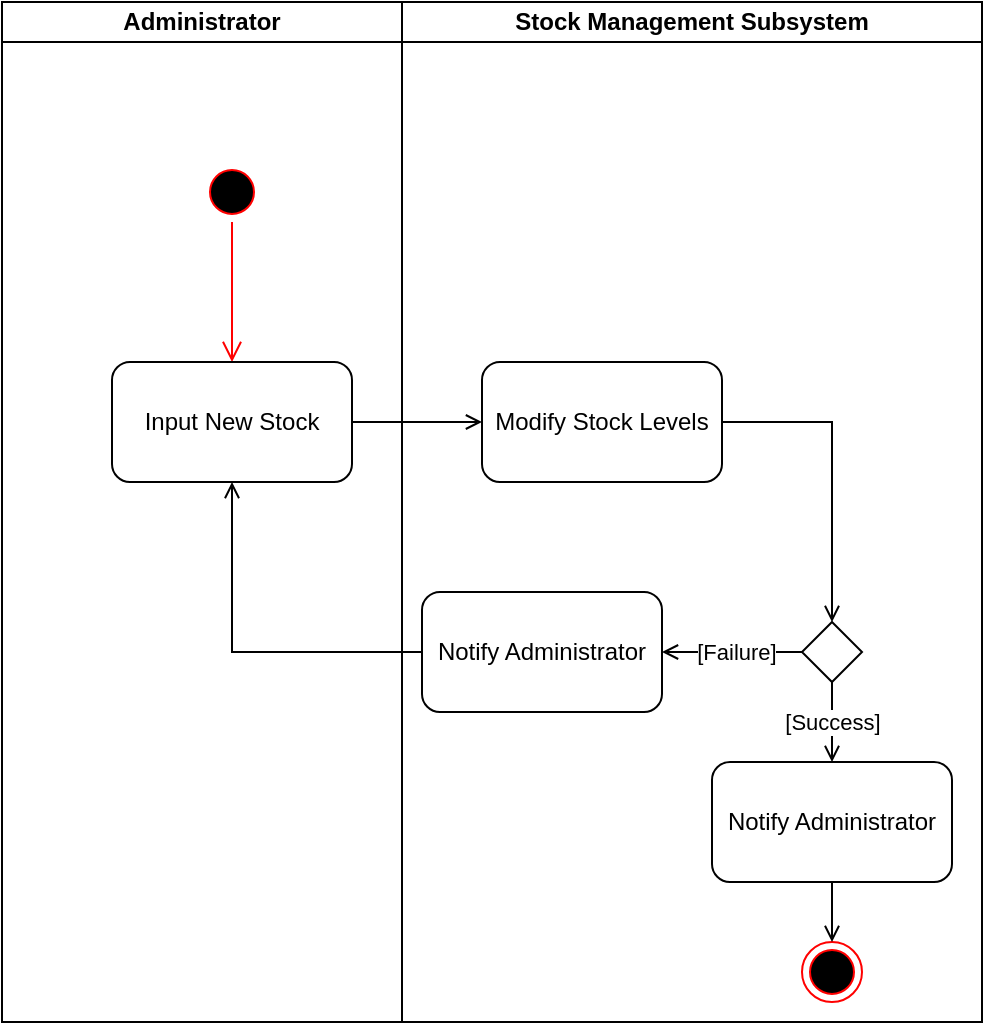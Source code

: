 <mxfile version="20.8.16" type="device"><diagram name="Page-1" id="3s2KbFHFVt4WxZwbzTmU"><mxGraphModel dx="1028" dy="645" grid="1" gridSize="10" guides="1" tooltips="1" connect="1" arrows="1" fold="1" page="1" pageScale="1" pageWidth="850" pageHeight="1100" math="0" shadow="0"><root><mxCell id="0"/><mxCell id="1" parent="0"/><mxCell id="L7yyNqcXtSyqt_1SbRYZ-1" value="Administrator" style="swimlane;startSize=20;whiteSpace=wrap;html=1;" parent="1" vertex="1"><mxGeometry x="270" y="140" width="200" height="510" as="geometry"/></mxCell><mxCell id="L7yyNqcXtSyqt_1SbRYZ-2" value="" style="ellipse;html=1;shape=startState;fillColor=#000000;strokeColor=#ff0000;" parent="L7yyNqcXtSyqt_1SbRYZ-1" vertex="1"><mxGeometry x="100" y="80" width="30" height="30" as="geometry"/></mxCell><mxCell id="L7yyNqcXtSyqt_1SbRYZ-3" value="" style="edgeStyle=orthogonalEdgeStyle;html=1;verticalAlign=bottom;endArrow=open;endSize=8;strokeColor=#ff0000;rounded=0;entryX=0.5;entryY=0;entryDx=0;entryDy=0;" parent="L7yyNqcXtSyqt_1SbRYZ-1" source="L7yyNqcXtSyqt_1SbRYZ-2" target="L7yyNqcXtSyqt_1SbRYZ-4" edge="1"><mxGeometry relative="1" as="geometry"><mxPoint x="165" y="150" as="targetPoint"/><Array as="points"/></mxGeometry></mxCell><mxCell id="L7yyNqcXtSyqt_1SbRYZ-4" value="Input New Stock" style="rounded=1;whiteSpace=wrap;html=1;" parent="L7yyNqcXtSyqt_1SbRYZ-1" vertex="1"><mxGeometry x="55" y="180" width="120" height="60" as="geometry"/></mxCell><mxCell id="L7yyNqcXtSyqt_1SbRYZ-7" value="Stock Management Subsystem" style="swimlane;startSize=20;whiteSpace=wrap;html=1;" parent="1" vertex="1"><mxGeometry x="470" y="140" width="290" height="510" as="geometry"/></mxCell><mxCell id="L7yyNqcXtSyqt_1SbRYZ-9" value="" style="ellipse;html=1;shape=endState;fillColor=#000000;strokeColor=#ff0000;" parent="L7yyNqcXtSyqt_1SbRYZ-7" vertex="1"><mxGeometry x="200" y="470" width="30" height="30" as="geometry"/></mxCell><mxCell id="L7yyNqcXtSyqt_1SbRYZ-18" style="edgeStyle=orthogonalEdgeStyle;rounded=0;orthogonalLoop=1;jettySize=auto;html=1;entryX=0.5;entryY=0;entryDx=0;entryDy=0;endArrow=open;endFill=0;" parent="L7yyNqcXtSyqt_1SbRYZ-7" source="L7yyNqcXtSyqt_1SbRYZ-11" target="L7yyNqcXtSyqt_1SbRYZ-17" edge="1"><mxGeometry relative="1" as="geometry"/></mxCell><mxCell id="L7yyNqcXtSyqt_1SbRYZ-11" value="Modify Stock Levels" style="rounded=1;whiteSpace=wrap;html=1;" parent="L7yyNqcXtSyqt_1SbRYZ-7" vertex="1"><mxGeometry x="40" y="180" width="120" height="60" as="geometry"/></mxCell><mxCell id="L7yyNqcXtSyqt_1SbRYZ-22" value="[Failure]" style="edgeStyle=orthogonalEdgeStyle;rounded=0;orthogonalLoop=1;jettySize=auto;html=1;endArrow=open;endFill=0;entryX=1;entryY=0.5;entryDx=0;entryDy=0;" parent="L7yyNqcXtSyqt_1SbRYZ-7" source="L7yyNqcXtSyqt_1SbRYZ-17" target="L7yyNqcXtSyqt_1SbRYZ-20" edge="1"><mxGeometry x="-0.043" relative="1" as="geometry"><mxPoint x="-290" y="410" as="targetPoint"/><Array as="points"><mxPoint x="180" y="325"/><mxPoint x="180" y="325"/></Array><mxPoint as="offset"/></mxGeometry></mxCell><mxCell id="L7yyNqcXtSyqt_1SbRYZ-25" value="[Success]" style="edgeStyle=orthogonalEdgeStyle;rounded=0;orthogonalLoop=1;jettySize=auto;html=1;entryX=0.5;entryY=0;entryDx=0;entryDy=0;endArrow=open;endFill=0;" parent="L7yyNqcXtSyqt_1SbRYZ-7" source="L7yyNqcXtSyqt_1SbRYZ-17" target="L7yyNqcXtSyqt_1SbRYZ-21" edge="1"><mxGeometry relative="1" as="geometry"/></mxCell><mxCell id="L7yyNqcXtSyqt_1SbRYZ-17" value="" style="rhombus;" parent="L7yyNqcXtSyqt_1SbRYZ-7" vertex="1"><mxGeometry x="200" y="310" width="30" height="30" as="geometry"/></mxCell><mxCell id="L7yyNqcXtSyqt_1SbRYZ-20" value="Notify Administrator" style="rounded=1;whiteSpace=wrap;html=1;" parent="L7yyNqcXtSyqt_1SbRYZ-7" vertex="1"><mxGeometry x="10" y="295" width="120" height="60" as="geometry"/></mxCell><mxCell id="L7yyNqcXtSyqt_1SbRYZ-24" style="edgeStyle=orthogonalEdgeStyle;rounded=0;orthogonalLoop=1;jettySize=auto;html=1;endArrow=open;endFill=0;" parent="L7yyNqcXtSyqt_1SbRYZ-7" source="L7yyNqcXtSyqt_1SbRYZ-21" target="L7yyNqcXtSyqt_1SbRYZ-9" edge="1"><mxGeometry relative="1" as="geometry"/></mxCell><mxCell id="L7yyNqcXtSyqt_1SbRYZ-21" value="Notify Administrator" style="rounded=1;whiteSpace=wrap;html=1;" parent="L7yyNqcXtSyqt_1SbRYZ-7" vertex="1"><mxGeometry x="155" y="380" width="120" height="60" as="geometry"/></mxCell><mxCell id="L7yyNqcXtSyqt_1SbRYZ-16" style="edgeStyle=orthogonalEdgeStyle;rounded=0;orthogonalLoop=1;jettySize=auto;html=1;entryX=0;entryY=0.5;entryDx=0;entryDy=0;endArrow=open;endFill=0;" parent="1" source="L7yyNqcXtSyqt_1SbRYZ-4" target="L7yyNqcXtSyqt_1SbRYZ-11" edge="1"><mxGeometry relative="1" as="geometry"/></mxCell><mxCell id="L7yyNqcXtSyqt_1SbRYZ-23" style="edgeStyle=orthogonalEdgeStyle;rounded=0;orthogonalLoop=1;jettySize=auto;html=1;endArrow=open;endFill=0;" parent="1" source="L7yyNqcXtSyqt_1SbRYZ-20" target="L7yyNqcXtSyqt_1SbRYZ-4" edge="1"><mxGeometry relative="1" as="geometry"/></mxCell></root></mxGraphModel></diagram></mxfile>